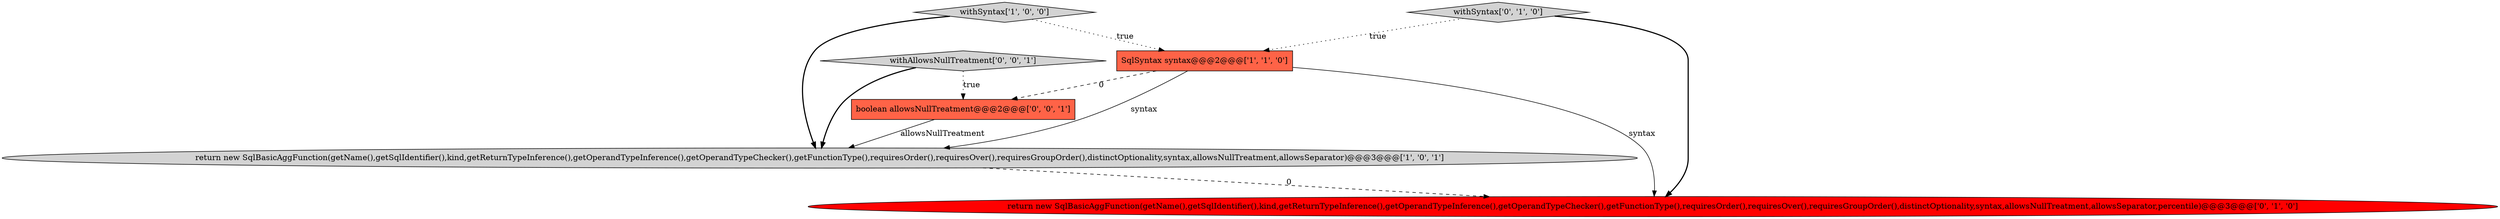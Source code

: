 digraph {
2 [style = filled, label = "withSyntax['1', '0', '0']", fillcolor = lightgray, shape = diamond image = "AAA0AAABBB1BBB"];
0 [style = filled, label = "return new SqlBasicAggFunction(getName(),getSqlIdentifier(),kind,getReturnTypeInference(),getOperandTypeInference(),getOperandTypeChecker(),getFunctionType(),requiresOrder(),requiresOver(),requiresGroupOrder(),distinctOptionality,syntax,allowsNullTreatment,allowsSeparator)@@@3@@@['1', '0', '1']", fillcolor = lightgray, shape = ellipse image = "AAA0AAABBB1BBB"];
4 [style = filled, label = "return new SqlBasicAggFunction(getName(),getSqlIdentifier(),kind,getReturnTypeInference(),getOperandTypeInference(),getOperandTypeChecker(),getFunctionType(),requiresOrder(),requiresOver(),requiresGroupOrder(),distinctOptionality,syntax,allowsNullTreatment,allowsSeparator,percentile)@@@3@@@['0', '1', '0']", fillcolor = red, shape = ellipse image = "AAA1AAABBB2BBB"];
5 [style = filled, label = "boolean allowsNullTreatment@@@2@@@['0', '0', '1']", fillcolor = tomato, shape = box image = "AAA0AAABBB3BBB"];
6 [style = filled, label = "withAllowsNullTreatment['0', '0', '1']", fillcolor = lightgray, shape = diamond image = "AAA0AAABBB3BBB"];
1 [style = filled, label = "SqlSyntax syntax@@@2@@@['1', '1', '0']", fillcolor = tomato, shape = box image = "AAA0AAABBB1BBB"];
3 [style = filled, label = "withSyntax['0', '1', '0']", fillcolor = lightgray, shape = diamond image = "AAA0AAABBB2BBB"];
1->0 [style = solid, label="syntax"];
5->0 [style = solid, label="allowsNullTreatment"];
2->0 [style = bold, label=""];
6->0 [style = bold, label=""];
0->4 [style = dashed, label="0"];
1->5 [style = dashed, label="0"];
2->1 [style = dotted, label="true"];
3->1 [style = dotted, label="true"];
3->4 [style = bold, label=""];
1->4 [style = solid, label="syntax"];
6->5 [style = dotted, label="true"];
}
